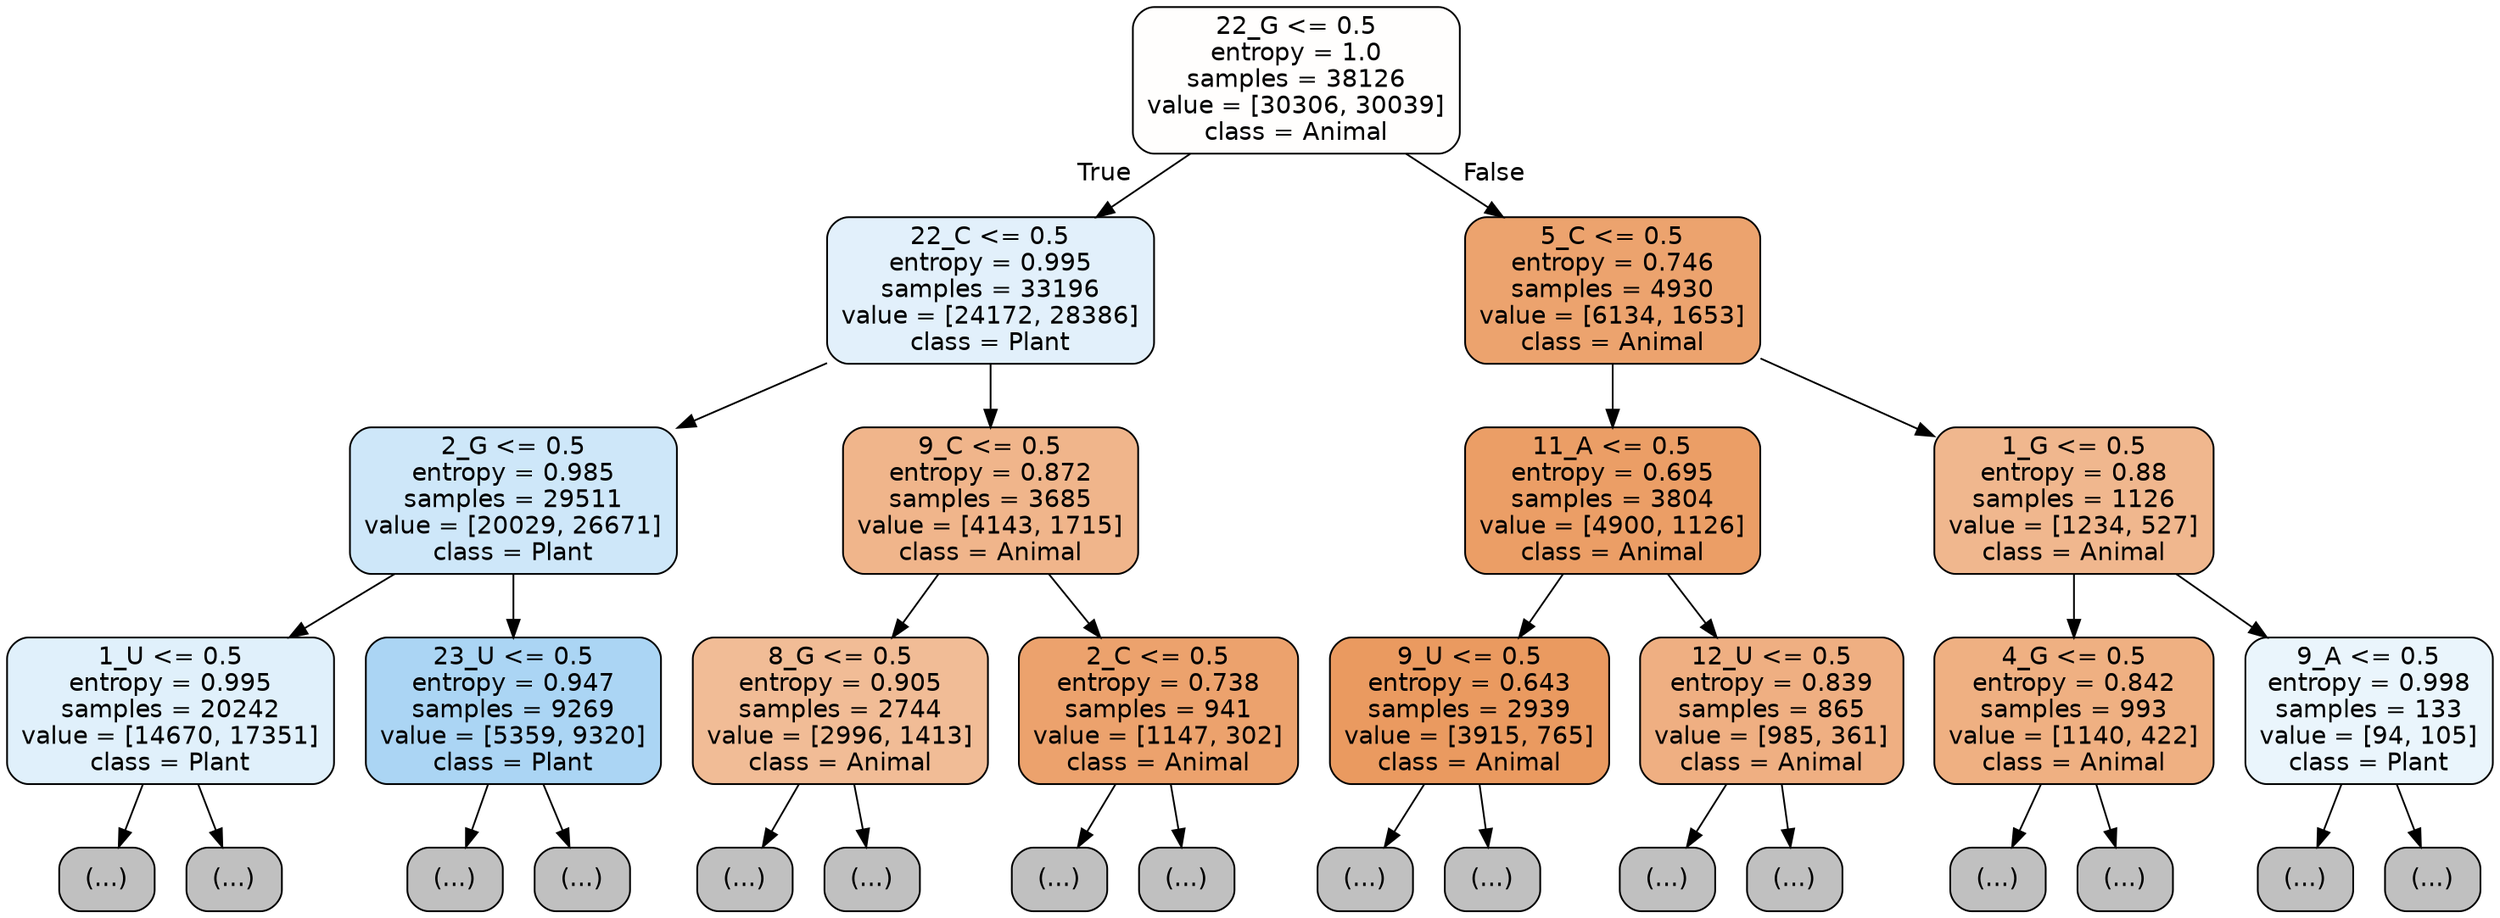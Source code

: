 digraph Tree {
node [shape=box, style="filled, rounded", color="black", fontname="helvetica"] ;
edge [fontname="helvetica"] ;
0 [label="22_G <= 0.5\nentropy = 1.0\nsamples = 38126\nvalue = [30306, 30039]\nclass = Animal", fillcolor="#fffefd"] ;
1 [label="22_C <= 0.5\nentropy = 0.995\nsamples = 33196\nvalue = [24172, 28386]\nclass = Plant", fillcolor="#e2f0fb"] ;
0 -> 1 [labeldistance=2.5, labelangle=45, headlabel="True"] ;
2 [label="2_G <= 0.5\nentropy = 0.985\nsamples = 29511\nvalue = [20029, 26671]\nclass = Plant", fillcolor="#cee7f9"] ;
1 -> 2 ;
3 [label="1_U <= 0.5\nentropy = 0.995\nsamples = 20242\nvalue = [14670, 17351]\nclass = Plant", fillcolor="#e0f0fb"] ;
2 -> 3 ;
4 [label="(...)", fillcolor="#C0C0C0"] ;
3 -> 4 ;
5713 [label="(...)", fillcolor="#C0C0C0"] ;
3 -> 5713 ;
9370 [label="23_U <= 0.5\nentropy = 0.947\nsamples = 9269\nvalue = [5359, 9320]\nclass = Plant", fillcolor="#abd5f4"] ;
2 -> 9370 ;
9371 [label="(...)", fillcolor="#C0C0C0"] ;
9370 -> 9371 ;
12962 [label="(...)", fillcolor="#C0C0C0"] ;
9370 -> 12962 ;
13031 [label="9_C <= 0.5\nentropy = 0.872\nsamples = 3685\nvalue = [4143, 1715]\nclass = Animal", fillcolor="#f0b58b"] ;
1 -> 13031 ;
13032 [label="8_G <= 0.5\nentropy = 0.905\nsamples = 2744\nvalue = [2996, 1413]\nclass = Animal", fillcolor="#f1bc96"] ;
13031 -> 13032 ;
13033 [label="(...)", fillcolor="#C0C0C0"] ;
13032 -> 13033 ;
13968 [label="(...)", fillcolor="#C0C0C0"] ;
13032 -> 13968 ;
14387 [label="2_C <= 0.5\nentropy = 0.738\nsamples = 941\nvalue = [1147, 302]\nclass = Animal", fillcolor="#eca26d"] ;
13031 -> 14387 ;
14388 [label="(...)", fillcolor="#C0C0C0"] ;
14387 -> 14388 ;
14749 [label="(...)", fillcolor="#C0C0C0"] ;
14387 -> 14749 ;
14834 [label="5_C <= 0.5\nentropy = 0.746\nsamples = 4930\nvalue = [6134, 1653]\nclass = Animal", fillcolor="#eca36e"] ;
0 -> 14834 [labeldistance=2.5, labelangle=-45, headlabel="False"] ;
14835 [label="11_A <= 0.5\nentropy = 0.695\nsamples = 3804\nvalue = [4900, 1126]\nclass = Animal", fillcolor="#eb9e66"] ;
14834 -> 14835 ;
14836 [label="9_U <= 0.5\nentropy = 0.643\nsamples = 2939\nvalue = [3915, 765]\nclass = Animal", fillcolor="#ea9a60"] ;
14835 -> 14836 ;
14837 [label="(...)", fillcolor="#C0C0C0"] ;
14836 -> 14837 ;
15598 [label="(...)", fillcolor="#C0C0C0"] ;
14836 -> 15598 ;
15911 [label="12_U <= 0.5\nentropy = 0.839\nsamples = 865\nvalue = [985, 361]\nclass = Animal", fillcolor="#efaf82"] ;
14835 -> 15911 ;
15912 [label="(...)", fillcolor="#C0C0C0"] ;
15911 -> 15912 ;
16205 [label="(...)", fillcolor="#C0C0C0"] ;
15911 -> 16205 ;
16304 [label="1_G <= 0.5\nentropy = 0.88\nsamples = 1126\nvalue = [1234, 527]\nclass = Animal", fillcolor="#f0b78e"] ;
14834 -> 16304 ;
16305 [label="4_G <= 0.5\nentropy = 0.842\nsamples = 993\nvalue = [1140, 422]\nclass = Animal", fillcolor="#efb082"] ;
16304 -> 16305 ;
16306 [label="(...)", fillcolor="#C0C0C0"] ;
16305 -> 16306 ;
16585 [label="(...)", fillcolor="#C0C0C0"] ;
16305 -> 16585 ;
16692 [label="9_A <= 0.5\nentropy = 0.998\nsamples = 133\nvalue = [94, 105]\nclass = Plant", fillcolor="#eaf5fc"] ;
16304 -> 16692 ;
16693 [label="(...)", fillcolor="#C0C0C0"] ;
16692 -> 16693 ;
16758 [label="(...)", fillcolor="#C0C0C0"] ;
16692 -> 16758 ;
}